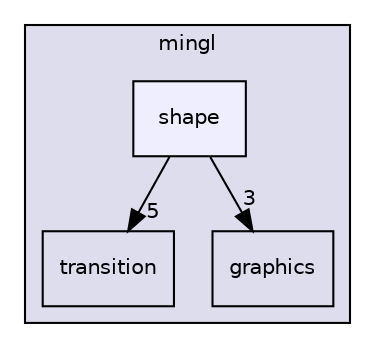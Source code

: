 digraph "/home/alexandre/Documents/sae_pacman/MinGL2/include/mingl/shape" {
  compound=true
  node [ fontsize="10", fontname="Helvetica"];
  edge [ labelfontsize="10", labelfontname="Helvetica"];
  subgraph clusterdir_f8c624517f1fa416a29e3faa06af59b8 {
    graph [ bgcolor="#ddddee", pencolor="black", label="mingl" fontname="Helvetica", fontsize="10", URL="dir_f8c624517f1fa416a29e3faa06af59b8.html"]
  dir_5e58b8f61720c9ee911f119fae9db3f7 [shape=box label="transition" URL="dir_5e58b8f61720c9ee911f119fae9db3f7.html"];
  dir_e35c93c05e64765563ca3e4f8f86543c [shape=box label="graphics" URL="dir_e35c93c05e64765563ca3e4f8f86543c.html"];
  dir_a4dafab51a90d18e4faa5c3d8164ebbb [shape=box, label="shape", style="filled", fillcolor="#eeeeff", pencolor="black", URL="dir_a4dafab51a90d18e4faa5c3d8164ebbb.html"];
  }
  dir_a4dafab51a90d18e4faa5c3d8164ebbb->dir_5e58b8f61720c9ee911f119fae9db3f7 [headlabel="5", labeldistance=1.5 headhref="dir_000020_000022.html"];
  dir_a4dafab51a90d18e4faa5c3d8164ebbb->dir_e35c93c05e64765563ca3e4f8f86543c [headlabel="3", labeldistance=1.5 headhref="dir_000020_000018.html"];
}
